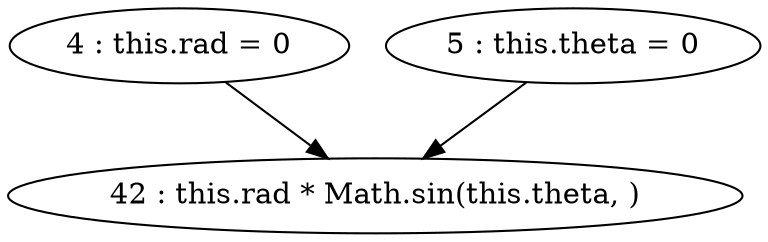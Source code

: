 digraph G {
"4 : this.rad = 0"
"4 : this.rad = 0" -> "42 : this.rad * Math.sin(this.theta, )"
"5 : this.theta = 0"
"5 : this.theta = 0" -> "42 : this.rad * Math.sin(this.theta, )"
"42 : this.rad * Math.sin(this.theta, )"
}